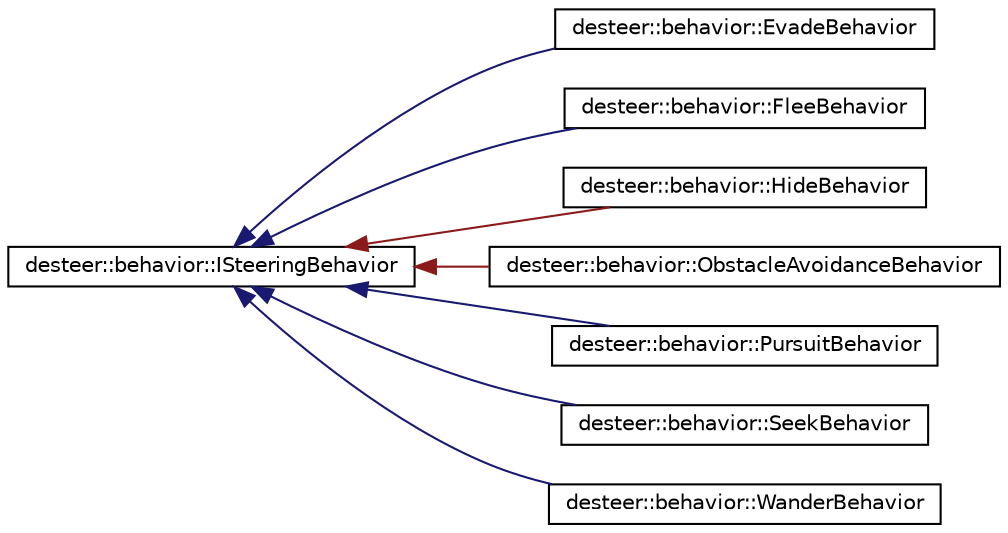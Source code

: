 digraph G
{
  edge [fontname="Helvetica",fontsize="10",labelfontname="Helvetica",labelfontsize="10"];
  node [fontname="Helvetica",fontsize="10",shape=record];
  rankdir=LR;
  Node1 [label="desteer::behavior::ISteeringBehavior",height=0.2,width=0.4,color="black", fillcolor="white", style="filled",URL="$classdesteer_1_1behavior_1_1_i_steering_behavior.html"];
  Node1 -> Node2 [dir=back,color="midnightblue",fontsize="10",style="solid",fontname="Helvetica"];
  Node2 [label="desteer::behavior::EvadeBehavior",height=0.2,width=0.4,color="black", fillcolor="white", style="filled",URL="$classdesteer_1_1behavior_1_1_evade_behavior.html"];
  Node1 -> Node3 [dir=back,color="midnightblue",fontsize="10",style="solid",fontname="Helvetica"];
  Node3 [label="desteer::behavior::FleeBehavior",height=0.2,width=0.4,color="black", fillcolor="white", style="filled",URL="$classdesteer_1_1behavior_1_1_flee_behavior.html"];
  Node1 -> Node4 [dir=back,color="firebrick4",fontsize="10",style="solid",fontname="Helvetica"];
  Node4 [label="desteer::behavior::HideBehavior",height=0.2,width=0.4,color="black", fillcolor="white", style="filled",URL="$classdesteer_1_1behavior_1_1_hide_behavior.html"];
  Node1 -> Node5 [dir=back,color="firebrick4",fontsize="10",style="solid",fontname="Helvetica"];
  Node5 [label="desteer::behavior::ObstacleAvoidanceBehavior",height=0.2,width=0.4,color="black", fillcolor="white", style="filled",URL="$classdesteer_1_1behavior_1_1_obstacle_avoidance_behavior.html"];
  Node1 -> Node6 [dir=back,color="midnightblue",fontsize="10",style="solid",fontname="Helvetica"];
  Node6 [label="desteer::behavior::PursuitBehavior",height=0.2,width=0.4,color="black", fillcolor="white", style="filled",URL="$classdesteer_1_1behavior_1_1_pursuit_behavior.html"];
  Node1 -> Node7 [dir=back,color="midnightblue",fontsize="10",style="solid",fontname="Helvetica"];
  Node7 [label="desteer::behavior::SeekBehavior",height=0.2,width=0.4,color="black", fillcolor="white", style="filled",URL="$classdesteer_1_1behavior_1_1_seek_behavior.html"];
  Node1 -> Node8 [dir=back,color="midnightblue",fontsize="10",style="solid",fontname="Helvetica"];
  Node8 [label="desteer::behavior::WanderBehavior",height=0.2,width=0.4,color="black", fillcolor="white", style="filled",URL="$classdesteer_1_1behavior_1_1_wander_behavior.html"];
}
